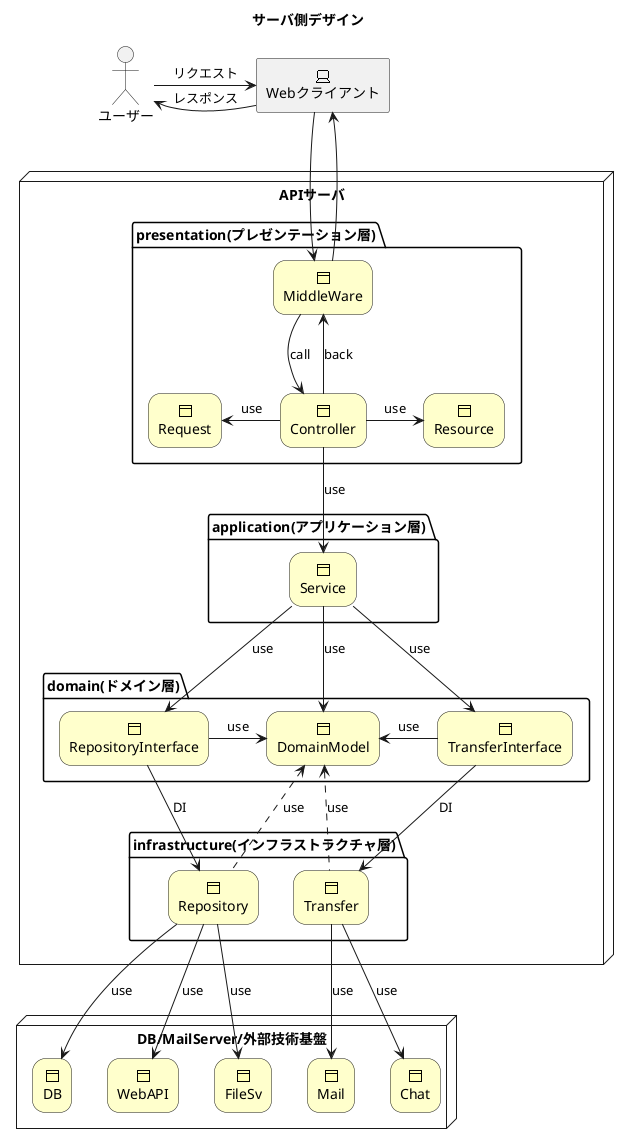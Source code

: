 @startuml
title サーバ側デザイン
skinparam rectangle<<classRectangle>> {
	roundCorner 25
}
sprite $bObject jar:archimate/business-object
!define User actor

User ユーザー
archimate  "Webクライアント" as Client <<device>>

node APIサーバ{
    package presentation(プレゼンテーション層) as presentation{
        rectangle "MiddleWare" <<$bObject>><<classRectangle>> #Business{
        }
        rectangle "Controller" <<$bObject>><<classRectangle>> #Business
        rectangle "Request" <<$bObject>><<classRectangle>> #Business
        rectangle "Resource" <<$bObject>><<classRectangle>> #Business

    }
    package application(アプリケーション層) as application{
        rectangle "Service" <<$bObject>><<classRectangle>> #Business
    }
    package domain(ドメイン層) as domain{
        rectangle "DomainModel" <<$bObject>><<classRectangle>> #Business
        rectangle "RepositoryInterface" <<$bObject>><<classRectangle>> #Business
        rectangle "TransferInterface" <<$bObject>><<classRectangle>> #Business
    }
    package infrastructure(インフラストラクチャ層) as infrastructure{
        rectangle "Repository" <<$bObject>><<classRectangle>> #Business
        rectangle "Transfer" <<$bObject>><<classRectangle>> #Business
    }
}
node DB/MailServer/外部技術基盤{

    rectangle "DB" <<$bObject>><<classRectangle>> #Business
    rectangle "Mail" <<$bObject>><<classRectangle>> #Business
    rectangle "Chat" <<$bObject>><<classRectangle>> #Business
    rectangle "WebAPI" <<$bObject>><<classRectangle>> #Business
    rectangle "FileSv" <<$bObject>><<classRectangle>> #Business
}

ユーザー -right-> Client: リクエスト
Client -left-> ユーザー:レスポンス
Client-down->MiddleWare
MiddleWare-up->Client

MiddleWare-down->Controller:call
Controller-up->MiddleWare:back
Controller-left->Request: use
Controller-right->Resource:use
Controller-down->Service:use
Service-down->DomainModel:use
Service-down->RepositoryInterface:use
Service-down->TransferInterface:use
RepositoryInterface-down->Repository:DI
RepositoryInterface-right->DomainModel:use
Repository .up.> DomainModel:use
Repository-down->DB:use
Repository-down->WebAPI:use
Repository-down->FileSv:use
TransferInterface-down->Transfer:DI
TransferInterface-left->DomainModel:use
Transfer .up.>DomainModel:use
Transfer-down->Mail:use
Transfer-down->Chat:use

@enduml

